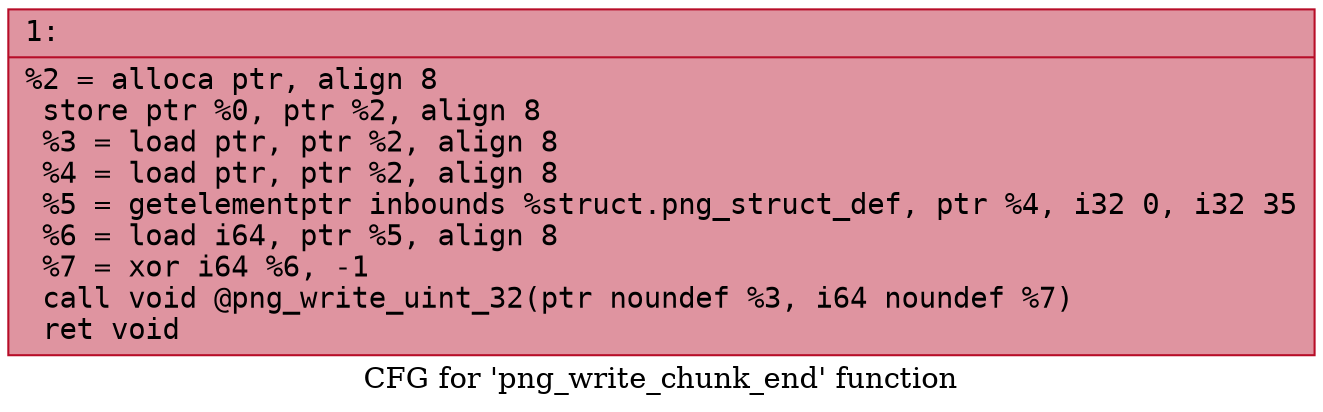 digraph "CFG for 'png_write_chunk_end' function" {
	label="CFG for 'png_write_chunk_end' function";

	Node0x6000023b28f0 [shape=record,color="#b70d28ff", style=filled, fillcolor="#b70d2870" fontname="Courier",label="{1:\l|  %2 = alloca ptr, align 8\l  store ptr %0, ptr %2, align 8\l  %3 = load ptr, ptr %2, align 8\l  %4 = load ptr, ptr %2, align 8\l  %5 = getelementptr inbounds %struct.png_struct_def, ptr %4, i32 0, i32 35\l  %6 = load i64, ptr %5, align 8\l  %7 = xor i64 %6, -1\l  call void @png_write_uint_32(ptr noundef %3, i64 noundef %7)\l  ret void\l}"];
}
